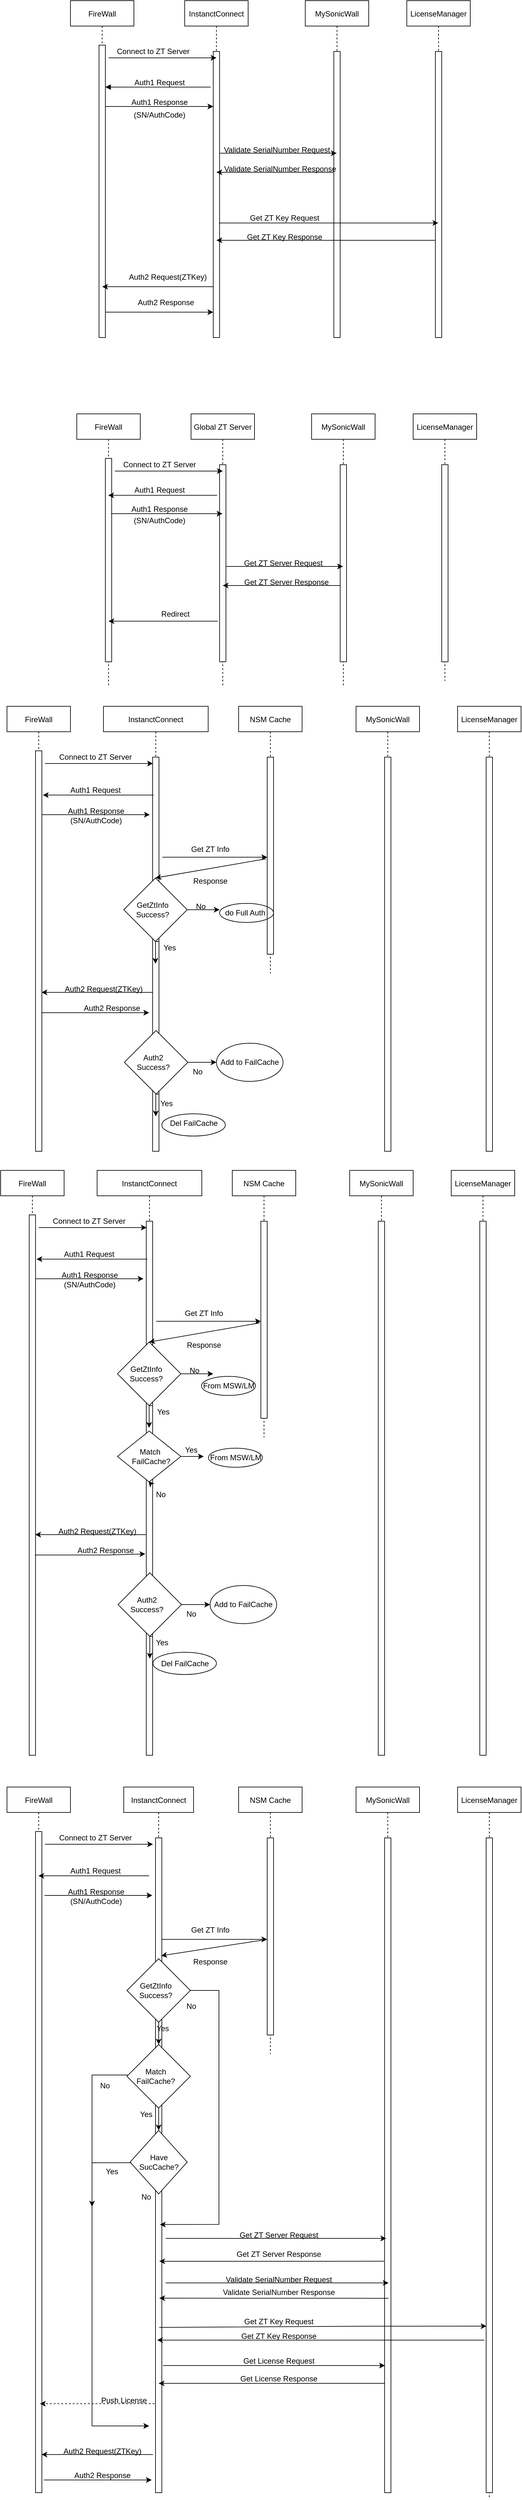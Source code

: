 <mxfile version="20.2.3" type="github">
  <diagram id="kgpKYQtTHZ0yAKxKKP6v" name="Page-1">
    <mxGraphModel dx="1422" dy="882" grid="1" gridSize="10" guides="1" tooltips="1" connect="1" arrows="1" fold="1" page="1" pageScale="1" pageWidth="850" pageHeight="11000" math="0" shadow="0">
      <root>
        <mxCell id="0" />
        <mxCell id="1" parent="0" />
        <mxCell id="3nuBFxr9cyL0pnOWT2aG-1" value="FireWall" style="shape=umlLifeline;perimeter=lifelinePerimeter;container=1;collapsible=0;recursiveResize=0;rounded=0;shadow=0;strokeWidth=1;" parent="1" vertex="1">
          <mxGeometry x="120" y="80" width="100" height="530" as="geometry" />
        </mxCell>
        <mxCell id="3nuBFxr9cyL0pnOWT2aG-2" value="" style="points=[];perimeter=orthogonalPerimeter;rounded=0;shadow=0;strokeWidth=1;" parent="3nuBFxr9cyL0pnOWT2aG-1" vertex="1">
          <mxGeometry x="45" y="70" width="10" height="460" as="geometry" />
        </mxCell>
        <mxCell id="OrFUJ4ZmauogPBNhCRfa-3" value="" style="verticalAlign=bottom;endArrow=block;entryX=-0.1;entryY=-0.012;shadow=0;strokeWidth=1;entryDx=0;entryDy=0;entryPerimeter=0;fontSize=12;" edge="1" parent="3nuBFxr9cyL0pnOWT2aG-1">
          <mxGeometry relative="1" as="geometry">
            <mxPoint x="221" y="136.0" as="sourcePoint" />
            <mxPoint x="55" y="136.0" as="targetPoint" />
          </mxGeometry>
        </mxCell>
        <mxCell id="3nuBFxr9cyL0pnOWT2aG-5" value="InstanctConnect" style="shape=umlLifeline;perimeter=lifelinePerimeter;container=1;collapsible=0;recursiveResize=0;rounded=0;shadow=0;strokeWidth=1;" parent="1" vertex="1">
          <mxGeometry x="300" y="80" width="100" height="530" as="geometry" />
        </mxCell>
        <mxCell id="3nuBFxr9cyL0pnOWT2aG-6" value="" style="points=[];perimeter=orthogonalPerimeter;rounded=0;shadow=0;strokeWidth=1;" parent="3nuBFxr9cyL0pnOWT2aG-5" vertex="1">
          <mxGeometry x="45" y="80" width="10" height="450" as="geometry" />
        </mxCell>
        <mxCell id="OrFUJ4ZmauogPBNhCRfa-8" value="" style="endArrow=classic;html=1;rounded=0;" edge="1" parent="3nuBFxr9cyL0pnOWT2aG-5">
          <mxGeometry width="50" height="50" relative="1" as="geometry">
            <mxPoint x="-125" y="166.5" as="sourcePoint" />
            <mxPoint x="45" y="166.5" as="targetPoint" />
            <Array as="points">
              <mxPoint x="-24.5" y="166.5" />
            </Array>
          </mxGeometry>
        </mxCell>
        <mxCell id="OrFUJ4ZmauogPBNhCRfa-1" value="LicenseManager" style="shape=umlLifeline;perimeter=lifelinePerimeter;container=1;collapsible=0;recursiveResize=0;rounded=0;shadow=0;strokeWidth=1;" vertex="1" parent="1">
          <mxGeometry x="650" y="80" width="100" height="530" as="geometry" />
        </mxCell>
        <mxCell id="OrFUJ4ZmauogPBNhCRfa-2" value="" style="points=[];perimeter=orthogonalPerimeter;rounded=0;shadow=0;strokeWidth=1;" vertex="1" parent="OrFUJ4ZmauogPBNhCRfa-1">
          <mxGeometry x="45" y="80" width="10" height="450" as="geometry" />
        </mxCell>
        <mxCell id="OrFUJ4ZmauogPBNhCRfa-6" value="" style="endArrow=classic;html=1;rounded=0;" edge="1" parent="1">
          <mxGeometry width="50" height="50" relative="1" as="geometry">
            <mxPoint x="180" y="170" as="sourcePoint" />
            <mxPoint x="350" y="170" as="targetPoint" />
            <Array as="points">
              <mxPoint x="250" y="170" />
              <mxPoint x="270" y="170" />
              <mxPoint x="310" y="170" />
            </Array>
          </mxGeometry>
        </mxCell>
        <mxCell id="OrFUJ4ZmauogPBNhCRfa-9" value="Connect to ZT Server" style="text;html=1;align=center;verticalAlign=middle;resizable=0;points=[];autosize=1;strokeColor=none;fillColor=none;" vertex="1" parent="1">
          <mxGeometry x="180" y="145" width="140" height="30" as="geometry" />
        </mxCell>
        <mxCell id="OrFUJ4ZmauogPBNhCRfa-11" value="MySonicWall" style="shape=umlLifeline;perimeter=lifelinePerimeter;container=1;collapsible=0;recursiveResize=0;rounded=0;shadow=0;strokeWidth=1;" vertex="1" parent="1">
          <mxGeometry x="490" y="80" width="100" height="530" as="geometry" />
        </mxCell>
        <mxCell id="OrFUJ4ZmauogPBNhCRfa-12" value="" style="points=[];perimeter=orthogonalPerimeter;rounded=0;shadow=0;strokeWidth=1;" vertex="1" parent="OrFUJ4ZmauogPBNhCRfa-11">
          <mxGeometry x="45" y="80" width="10" height="450" as="geometry" />
        </mxCell>
        <mxCell id="OrFUJ4ZmauogPBNhCRfa-23" value="Get ZT Key Response" style="text;html=1;align=center;verticalAlign=middle;resizable=0;points=[];autosize=1;strokeColor=none;fillColor=none;fontSize=12;" vertex="1" parent="OrFUJ4ZmauogPBNhCRfa-11">
          <mxGeometry x="-103" y="357" width="140" height="30" as="geometry" />
        </mxCell>
        <mxCell id="OrFUJ4ZmauogPBNhCRfa-22" value="Get ZT Key Request" style="text;html=1;align=center;verticalAlign=middle;resizable=0;points=[];autosize=1;strokeColor=none;fillColor=none;fontSize=12;" vertex="1" parent="OrFUJ4ZmauogPBNhCRfa-11">
          <mxGeometry x="-98" y="327" width="130" height="30" as="geometry" />
        </mxCell>
        <mxCell id="OrFUJ4ZmauogPBNhCRfa-14" value="" style="endArrow=classic;html=1;rounded=0;fontSize=12;" edge="1" parent="1" source="OrFUJ4ZmauogPBNhCRfa-12">
          <mxGeometry width="50" height="50" relative="1" as="geometry">
            <mxPoint x="400" y="380" as="sourcePoint" />
            <mxPoint x="350" y="350" as="targetPoint" />
          </mxGeometry>
        </mxCell>
        <mxCell id="OrFUJ4ZmauogPBNhCRfa-16" value="" style="endArrow=classic;html=1;rounded=0;fontSize=12;" edge="1" parent="1">
          <mxGeometry width="50" height="50" relative="1" as="geometry">
            <mxPoint x="695" y="457" as="sourcePoint" />
            <mxPoint x="350" y="457" as="targetPoint" />
          </mxGeometry>
        </mxCell>
        <mxCell id="OrFUJ4ZmauogPBNhCRfa-18" value="Validate SerialNumber Request" style="text;html=1;align=center;verticalAlign=middle;resizable=0;points=[];autosize=1;strokeColor=none;fillColor=none;fontSize=12;" vertex="1" parent="1">
          <mxGeometry x="350" y="300" width="190" height="30" as="geometry" />
        </mxCell>
        <mxCell id="OrFUJ4ZmauogPBNhCRfa-19" value="" style="endArrow=classic;html=1;rounded=0;fontSize=12;" edge="1" parent="1" source="3nuBFxr9cyL0pnOWT2aG-6" target="OrFUJ4ZmauogPBNhCRfa-11">
          <mxGeometry width="50" height="50" relative="1" as="geometry">
            <mxPoint x="360" y="310" as="sourcePoint" />
            <mxPoint x="450" y="330" as="targetPoint" />
            <Array as="points">
              <mxPoint x="480" y="320" />
            </Array>
          </mxGeometry>
        </mxCell>
        <mxCell id="OrFUJ4ZmauogPBNhCRfa-20" value="Validate SerialNumber Response" style="text;html=1;align=center;verticalAlign=middle;resizable=0;points=[];autosize=1;strokeColor=none;fillColor=none;fontSize=12;" vertex="1" parent="1">
          <mxGeometry x="350" y="330" width="200" height="30" as="geometry" />
        </mxCell>
        <mxCell id="OrFUJ4ZmauogPBNhCRfa-21" value="" style="endArrow=classic;html=1;rounded=0;fontSize=12;exitX=0.9;exitY=0.626;exitDx=0;exitDy=0;exitPerimeter=0;" edge="1" parent="1">
          <mxGeometry width="50" height="50" relative="1" as="geometry">
            <mxPoint x="354" y="429.7" as="sourcePoint" />
            <mxPoint x="699.5" y="429.7" as="targetPoint" />
          </mxGeometry>
        </mxCell>
        <mxCell id="OrFUJ4ZmauogPBNhCRfa-24" value="" style="endArrow=classic;html=1;rounded=0;fontSize=12;" edge="1" parent="1" source="3nuBFxr9cyL0pnOWT2aG-6" target="3nuBFxr9cyL0pnOWT2aG-1">
          <mxGeometry width="50" height="50" relative="1" as="geometry">
            <mxPoint x="400" y="480" as="sourcePoint" />
            <mxPoint x="450" y="430" as="targetPoint" />
            <Array as="points">
              <mxPoint x="290" y="530" />
            </Array>
          </mxGeometry>
        </mxCell>
        <mxCell id="OrFUJ4ZmauogPBNhCRfa-25" value="" style="endArrow=classic;html=1;rounded=0;fontSize=12;" edge="1" parent="1" source="3nuBFxr9cyL0pnOWT2aG-2" target="3nuBFxr9cyL0pnOWT2aG-6">
          <mxGeometry width="50" height="50" relative="1" as="geometry">
            <mxPoint x="400" y="480" as="sourcePoint" />
            <mxPoint x="450" y="430" as="targetPoint" />
            <Array as="points">
              <mxPoint x="290" y="570" />
            </Array>
          </mxGeometry>
        </mxCell>
        <mxCell id="OrFUJ4ZmauogPBNhCRfa-26" value="Auth2 Request(ZTKey)" style="text;html=1;align=center;verticalAlign=middle;resizable=0;points=[];autosize=1;strokeColor=none;fillColor=none;fontSize=12;" vertex="1" parent="1">
          <mxGeometry x="198" y="500" width="150" height="30" as="geometry" />
        </mxCell>
        <mxCell id="OrFUJ4ZmauogPBNhCRfa-27" value="Auth2 Response" style="text;html=1;align=center;verticalAlign=middle;resizable=0;points=[];autosize=1;strokeColor=none;fillColor=none;fontSize=12;" vertex="1" parent="1">
          <mxGeometry x="215" y="540" width="110" height="30" as="geometry" />
        </mxCell>
        <mxCell id="OrFUJ4ZmauogPBNhCRfa-28" value="(SN/AuthCode)" style="text;html=1;align=center;verticalAlign=middle;resizable=0;points=[];autosize=1;strokeColor=none;fillColor=none;fontSize=12;" vertex="1" parent="1">
          <mxGeometry x="210" y="245" width="100" height="30" as="geometry" />
        </mxCell>
        <mxCell id="OrFUJ4ZmauogPBNhCRfa-29" value="FireWall" style="shape=umlLifeline;perimeter=lifelinePerimeter;container=1;collapsible=0;recursiveResize=0;rounded=0;shadow=0;strokeWidth=1;" vertex="1" parent="1">
          <mxGeometry x="130" y="730" width="100" height="430" as="geometry" />
        </mxCell>
        <mxCell id="OrFUJ4ZmauogPBNhCRfa-30" value="" style="points=[];perimeter=orthogonalPerimeter;rounded=0;shadow=0;strokeWidth=1;" vertex="1" parent="OrFUJ4ZmauogPBNhCRfa-29">
          <mxGeometry x="45" y="70" width="10" height="320" as="geometry" />
        </mxCell>
        <mxCell id="OrFUJ4ZmauogPBNhCRfa-32" value="Global ZT Server" style="shape=umlLifeline;perimeter=lifelinePerimeter;container=1;collapsible=0;recursiveResize=0;rounded=0;shadow=0;strokeWidth=1;" vertex="1" parent="1">
          <mxGeometry x="310" y="730" width="100" height="430" as="geometry" />
        </mxCell>
        <mxCell id="OrFUJ4ZmauogPBNhCRfa-33" value="" style="points=[];perimeter=orthogonalPerimeter;rounded=0;shadow=0;strokeWidth=1;" vertex="1" parent="OrFUJ4ZmauogPBNhCRfa-32">
          <mxGeometry x="45" y="80" width="10" height="310" as="geometry" />
        </mxCell>
        <mxCell id="OrFUJ4ZmauogPBNhCRfa-35" value="LicenseManager" style="shape=umlLifeline;perimeter=lifelinePerimeter;container=1;collapsible=0;recursiveResize=0;rounded=0;shadow=0;strokeWidth=1;" vertex="1" parent="1">
          <mxGeometry x="660" y="730" width="100" height="420" as="geometry" />
        </mxCell>
        <mxCell id="OrFUJ4ZmauogPBNhCRfa-36" value="" style="points=[];perimeter=orthogonalPerimeter;rounded=0;shadow=0;strokeWidth=1;" vertex="1" parent="OrFUJ4ZmauogPBNhCRfa-35">
          <mxGeometry x="45" y="80" width="10" height="310" as="geometry" />
        </mxCell>
        <mxCell id="OrFUJ4ZmauogPBNhCRfa-37" value="" style="endArrow=classic;html=1;rounded=0;" edge="1" parent="1">
          <mxGeometry width="50" height="50" relative="1" as="geometry">
            <mxPoint x="190" y="820" as="sourcePoint" />
            <mxPoint x="360" y="820" as="targetPoint" />
            <Array as="points">
              <mxPoint x="260" y="820" />
              <mxPoint x="280" y="820" />
              <mxPoint x="320" y="820" />
            </Array>
          </mxGeometry>
        </mxCell>
        <mxCell id="OrFUJ4ZmauogPBNhCRfa-38" value="Connect to ZT Server" style="text;html=1;align=center;verticalAlign=middle;resizable=0;points=[];autosize=1;strokeColor=none;fillColor=none;" vertex="1" parent="1">
          <mxGeometry x="190" y="795" width="140" height="30" as="geometry" />
        </mxCell>
        <mxCell id="OrFUJ4ZmauogPBNhCRfa-39" value="Auth1 Response" style="text;html=1;align=center;verticalAlign=middle;resizable=0;points=[];autosize=1;strokeColor=none;fillColor=none;" vertex="1" parent="1">
          <mxGeometry x="205" y="865" width="110" height="30" as="geometry" />
        </mxCell>
        <mxCell id="OrFUJ4ZmauogPBNhCRfa-40" value="MySonicWall" style="shape=umlLifeline;perimeter=lifelinePerimeter;container=1;collapsible=0;recursiveResize=0;rounded=0;shadow=0;strokeWidth=1;" vertex="1" parent="1">
          <mxGeometry x="500" y="730" width="100" height="430" as="geometry" />
        </mxCell>
        <mxCell id="OrFUJ4ZmauogPBNhCRfa-41" value="" style="points=[];perimeter=orthogonalPerimeter;rounded=0;shadow=0;strokeWidth=1;" vertex="1" parent="OrFUJ4ZmauogPBNhCRfa-40">
          <mxGeometry x="45" y="80" width="10" height="310" as="geometry" />
        </mxCell>
        <mxCell id="OrFUJ4ZmauogPBNhCRfa-44" value="" style="endArrow=classic;html=1;rounded=0;fontSize=12;" edge="1" parent="1" source="OrFUJ4ZmauogPBNhCRfa-41">
          <mxGeometry width="50" height="50" relative="1" as="geometry">
            <mxPoint x="410" y="1030" as="sourcePoint" />
            <mxPoint x="360" y="1000" as="targetPoint" />
          </mxGeometry>
        </mxCell>
        <mxCell id="OrFUJ4ZmauogPBNhCRfa-46" value="Get ZT Server Request" style="text;html=1;align=center;verticalAlign=middle;resizable=0;points=[];autosize=1;strokeColor=none;fillColor=none;fontSize=12;" vertex="1" parent="1">
          <mxGeometry x="380" y="950" width="150" height="30" as="geometry" />
        </mxCell>
        <mxCell id="OrFUJ4ZmauogPBNhCRfa-47" value="" style="endArrow=classic;html=1;rounded=0;fontSize=12;" edge="1" parent="1" source="OrFUJ4ZmauogPBNhCRfa-33" target="OrFUJ4ZmauogPBNhCRfa-40">
          <mxGeometry width="50" height="50" relative="1" as="geometry">
            <mxPoint x="370" y="960" as="sourcePoint" />
            <mxPoint x="460" y="980" as="targetPoint" />
            <Array as="points">
              <mxPoint x="490" y="970" />
            </Array>
          </mxGeometry>
        </mxCell>
        <mxCell id="OrFUJ4ZmauogPBNhCRfa-48" value="Get ZT Server Response" style="text;html=1;align=center;verticalAlign=middle;resizable=0;points=[];autosize=1;strokeColor=none;fillColor=none;fontSize=12;" vertex="1" parent="1">
          <mxGeometry x="380" y="980" width="160" height="30" as="geometry" />
        </mxCell>
        <mxCell id="OrFUJ4ZmauogPBNhCRfa-52" value="Redirect" style="text;html=1;align=center;verticalAlign=middle;resizable=0;points=[];autosize=1;strokeColor=none;fillColor=none;fontSize=12;" vertex="1" parent="1">
          <mxGeometry x="250" y="1030" width="70" height="30" as="geometry" />
        </mxCell>
        <mxCell id="OrFUJ4ZmauogPBNhCRfa-54" value="(SN/AuthCode)" style="text;html=1;align=center;verticalAlign=middle;resizable=0;points=[];autosize=1;strokeColor=none;fillColor=none;fontSize=12;" vertex="1" parent="1">
          <mxGeometry x="210" y="883" width="100" height="30" as="geometry" />
        </mxCell>
        <mxCell id="OrFUJ4ZmauogPBNhCRfa-56" value="" style="endArrow=classic;html=1;rounded=0;fontSize=12;exitX=-0.3;exitY=0.794;exitDx=0;exitDy=0;exitPerimeter=0;" edge="1" parent="1" source="OrFUJ4ZmauogPBNhCRfa-33" target="OrFUJ4ZmauogPBNhCRfa-29">
          <mxGeometry width="50" height="50" relative="1" as="geometry">
            <mxPoint x="400" y="1010" as="sourcePoint" />
            <mxPoint x="450" y="960" as="targetPoint" />
          </mxGeometry>
        </mxCell>
        <mxCell id="OrFUJ4ZmauogPBNhCRfa-58" value="FireWall" style="shape=umlLifeline;perimeter=lifelinePerimeter;container=1;collapsible=0;recursiveResize=0;rounded=0;shadow=0;strokeWidth=1;" vertex="1" parent="1">
          <mxGeometry x="20" y="1190" width="100" height="700" as="geometry" />
        </mxCell>
        <mxCell id="OrFUJ4ZmauogPBNhCRfa-59" value="" style="points=[];perimeter=orthogonalPerimeter;rounded=0;shadow=0;strokeWidth=1;" vertex="1" parent="OrFUJ4ZmauogPBNhCRfa-58">
          <mxGeometry x="45" y="70" width="10" height="630" as="geometry" />
        </mxCell>
        <mxCell id="OrFUJ4ZmauogPBNhCRfa-61" value="InstanctConnect" style="shape=umlLifeline;perimeter=lifelinePerimeter;container=1;collapsible=0;recursiveResize=0;rounded=0;shadow=0;strokeWidth=1;" vertex="1" parent="1">
          <mxGeometry x="172" y="1190" width="165" height="700" as="geometry" />
        </mxCell>
        <mxCell id="OrFUJ4ZmauogPBNhCRfa-62" value="" style="points=[];perimeter=orthogonalPerimeter;rounded=0;shadow=0;strokeWidth=1;" vertex="1" parent="OrFUJ4ZmauogPBNhCRfa-61">
          <mxGeometry x="77.5" y="80" width="10" height="620" as="geometry" />
        </mxCell>
        <mxCell id="OrFUJ4ZmauogPBNhCRfa-63" value="" style="endArrow=classic;html=1;rounded=0;" edge="1" parent="OrFUJ4ZmauogPBNhCRfa-61">
          <mxGeometry width="50" height="50" relative="1" as="geometry">
            <mxPoint x="-97" y="170.5" as="sourcePoint" />
            <mxPoint x="73" y="170.5" as="targetPoint" />
            <Array as="points">
              <mxPoint x="3.5" y="170.5" />
            </Array>
          </mxGeometry>
        </mxCell>
        <mxCell id="OrFUJ4ZmauogPBNhCRfa-122" style="edgeStyle=orthogonalEdgeStyle;rounded=0;orthogonalLoop=1;jettySize=auto;html=1;exitX=0.5;exitY=1;exitDx=0;exitDy=0;fontSize=12;entryX=0.5;entryY=0;entryDx=0;entryDy=0;" edge="1" parent="OrFUJ4ZmauogPBNhCRfa-61">
          <mxGeometry relative="1" as="geometry">
            <mxPoint x="87" y="370" as="sourcePoint" />
            <mxPoint x="82" y="405" as="targetPoint" />
          </mxGeometry>
        </mxCell>
        <mxCell id="OrFUJ4ZmauogPBNhCRfa-120" value="" style="rhombus;whiteSpace=wrap;html=1;fontSize=12;" vertex="1" parent="OrFUJ4ZmauogPBNhCRfa-61">
          <mxGeometry x="32" y="270" width="100" height="100" as="geometry" />
        </mxCell>
        <mxCell id="OrFUJ4ZmauogPBNhCRfa-121" value="GetZtInfo&lt;br&gt;Success?" style="text;html=1;align=center;verticalAlign=middle;resizable=0;points=[];autosize=1;strokeColor=none;fillColor=none;fontSize=12;" vertex="1" parent="OrFUJ4ZmauogPBNhCRfa-61">
          <mxGeometry x="37" y="300" width="80" height="40" as="geometry" />
        </mxCell>
        <mxCell id="OrFUJ4ZmauogPBNhCRfa-79" value="" style="endArrow=classic;html=1;rounded=0;fontSize=12;" edge="1" parent="OrFUJ4ZmauogPBNhCRfa-61">
          <mxGeometry width="50" height="50" relative="1" as="geometry">
            <mxPoint x="78" y="450" as="sourcePoint" />
            <mxPoint x="-97.5" y="450" as="targetPoint" />
            <Array as="points">
              <mxPoint x="23" y="450" />
            </Array>
          </mxGeometry>
        </mxCell>
        <mxCell id="OrFUJ4ZmauogPBNhCRfa-80" value="" style="endArrow=classic;html=1;rounded=0;fontSize=12;" edge="1" parent="OrFUJ4ZmauogPBNhCRfa-61">
          <mxGeometry width="50" height="50" relative="1" as="geometry">
            <mxPoint x="-98" y="482" as="sourcePoint" />
            <mxPoint x="72" y="482" as="targetPoint" />
            <Array as="points">
              <mxPoint x="17" y="482" />
            </Array>
          </mxGeometry>
        </mxCell>
        <mxCell id="OrFUJ4ZmauogPBNhCRfa-81" value="Auth2 Request(ZTKey)" style="text;html=1;align=center;verticalAlign=middle;resizable=0;points=[];autosize=1;strokeColor=none;fillColor=none;fontSize=12;" vertex="1" parent="OrFUJ4ZmauogPBNhCRfa-61">
          <mxGeometry x="-75" y="430" width="150" height="30" as="geometry" />
        </mxCell>
        <mxCell id="OrFUJ4ZmauogPBNhCRfa-198" style="edgeStyle=orthogonalEdgeStyle;rounded=0;orthogonalLoop=1;jettySize=auto;html=1;exitX=0.5;exitY=1;exitDx=0;exitDy=0;fontSize=12;entryX=0.5;entryY=0;entryDx=0;entryDy=0;" edge="1" parent="OrFUJ4ZmauogPBNhCRfa-61">
          <mxGeometry relative="1" as="geometry">
            <mxPoint x="87.5" y="610" as="sourcePoint" />
            <mxPoint x="82.5" y="645" as="targetPoint" />
          </mxGeometry>
        </mxCell>
        <mxCell id="OrFUJ4ZmauogPBNhCRfa-199" value="" style="rhombus;whiteSpace=wrap;html=1;fontSize=12;" vertex="1" parent="OrFUJ4ZmauogPBNhCRfa-61">
          <mxGeometry x="33" y="510" width="100" height="100" as="geometry" />
        </mxCell>
        <mxCell id="OrFUJ4ZmauogPBNhCRfa-200" value="Auth2&lt;br&gt;Success?" style="text;html=1;align=center;verticalAlign=middle;resizable=0;points=[];autosize=1;strokeColor=none;fillColor=none;fontSize=12;" vertex="1" parent="OrFUJ4ZmauogPBNhCRfa-61">
          <mxGeometry x="38" y="540" width="80" height="40" as="geometry" />
        </mxCell>
        <mxCell id="OrFUJ4ZmauogPBNhCRfa-201" value="Yes" style="text;html=1;align=center;verticalAlign=middle;resizable=0;points=[];autosize=1;strokeColor=none;fillColor=none;fontSize=12;" vertex="1" parent="OrFUJ4ZmauogPBNhCRfa-61">
          <mxGeometry x="79" y="610" width="40" height="30" as="geometry" />
        </mxCell>
        <mxCell id="OrFUJ4ZmauogPBNhCRfa-202" value="No" style="text;html=1;align=center;verticalAlign=middle;resizable=0;points=[];autosize=1;strokeColor=none;fillColor=none;fontSize=12;" vertex="1" parent="OrFUJ4ZmauogPBNhCRfa-61">
          <mxGeometry x="128" y="560" width="40" height="30" as="geometry" />
        </mxCell>
        <mxCell id="OrFUJ4ZmauogPBNhCRfa-203" value="" style="endArrow=classic;html=1;rounded=0;fontSize=12;exitX=1;exitY=0.5;exitDx=0;exitDy=0;" edge="1" parent="OrFUJ4ZmauogPBNhCRfa-61" source="OrFUJ4ZmauogPBNhCRfa-199">
          <mxGeometry width="50" height="50" relative="1" as="geometry">
            <mxPoint x="228" y="670" as="sourcePoint" />
            <mxPoint x="178" y="560" as="targetPoint" />
          </mxGeometry>
        </mxCell>
        <mxCell id="OrFUJ4ZmauogPBNhCRfa-64" value="LicenseManager" style="shape=umlLifeline;perimeter=lifelinePerimeter;container=1;collapsible=0;recursiveResize=0;rounded=0;shadow=0;strokeWidth=1;" vertex="1" parent="1">
          <mxGeometry x="730" y="1190" width="100" height="700" as="geometry" />
        </mxCell>
        <mxCell id="OrFUJ4ZmauogPBNhCRfa-65" value="" style="points=[];perimeter=orthogonalPerimeter;rounded=0;shadow=0;strokeWidth=1;" vertex="1" parent="OrFUJ4ZmauogPBNhCRfa-64">
          <mxGeometry x="45" y="80" width="10" height="620" as="geometry" />
        </mxCell>
        <mxCell id="OrFUJ4ZmauogPBNhCRfa-66" value="" style="endArrow=classic;html=1;rounded=0;" edge="1" parent="1">
          <mxGeometry width="50" height="50" relative="1" as="geometry">
            <mxPoint x="80" y="1280" as="sourcePoint" />
            <mxPoint x="250" y="1280" as="targetPoint" />
            <Array as="points">
              <mxPoint x="150" y="1280" />
              <mxPoint x="170" y="1280" />
              <mxPoint x="210" y="1280" />
            </Array>
          </mxGeometry>
        </mxCell>
        <mxCell id="OrFUJ4ZmauogPBNhCRfa-67" value="Connect to ZT Server" style="text;html=1;align=center;verticalAlign=middle;resizable=0;points=[];autosize=1;strokeColor=none;fillColor=none;" vertex="1" parent="1">
          <mxGeometry x="89" y="1255" width="140" height="30" as="geometry" />
        </mxCell>
        <mxCell id="OrFUJ4ZmauogPBNhCRfa-68" value="Auth1 Response" style="text;html=1;align=center;verticalAlign=middle;resizable=0;points=[];autosize=1;strokeColor=none;fillColor=none;" vertex="1" parent="1">
          <mxGeometry x="105" y="1340" width="110" height="30" as="geometry" />
        </mxCell>
        <mxCell id="OrFUJ4ZmauogPBNhCRfa-69" value="MySonicWall" style="shape=umlLifeline;perimeter=lifelinePerimeter;container=1;collapsible=0;recursiveResize=0;rounded=0;shadow=0;strokeWidth=1;" vertex="1" parent="1">
          <mxGeometry x="570" y="1190" width="100" height="700" as="geometry" />
        </mxCell>
        <mxCell id="OrFUJ4ZmauogPBNhCRfa-70" value="" style="points=[];perimeter=orthogonalPerimeter;rounded=0;shadow=0;strokeWidth=1;" vertex="1" parent="OrFUJ4ZmauogPBNhCRfa-69">
          <mxGeometry x="45" y="80" width="10" height="620" as="geometry" />
        </mxCell>
        <mxCell id="OrFUJ4ZmauogPBNhCRfa-82" value="Auth2 Response" style="text;html=1;align=center;verticalAlign=middle;resizable=0;points=[];autosize=1;strokeColor=none;fillColor=none;fontSize=12;" vertex="1" parent="1">
          <mxGeometry x="130" y="1650" width="110" height="30" as="geometry" />
        </mxCell>
        <mxCell id="OrFUJ4ZmauogPBNhCRfa-83" value="(SN/AuthCode)" style="text;html=1;align=center;verticalAlign=middle;resizable=0;points=[];autosize=1;strokeColor=none;fillColor=none;fontSize=12;" vertex="1" parent="1">
          <mxGeometry x="110" y="1355" width="100" height="30" as="geometry" />
        </mxCell>
        <mxCell id="OrFUJ4ZmauogPBNhCRfa-96" value="NSM Cache" style="shape=umlLifeline;perimeter=lifelinePerimeter;container=1;collapsible=0;recursiveResize=0;rounded=0;shadow=0;strokeWidth=1;" vertex="1" parent="1">
          <mxGeometry x="385" y="1190" width="100" height="420" as="geometry" />
        </mxCell>
        <mxCell id="OrFUJ4ZmauogPBNhCRfa-97" value="" style="points=[];perimeter=orthogonalPerimeter;rounded=0;shadow=0;strokeWidth=1;" vertex="1" parent="OrFUJ4ZmauogPBNhCRfa-96">
          <mxGeometry x="45" y="80" width="10" height="310" as="geometry" />
        </mxCell>
        <mxCell id="OrFUJ4ZmauogPBNhCRfa-208" value="" style="ellipse;whiteSpace=wrap;html=1;fontSize=12;fillColor=none;" vertex="1" parent="OrFUJ4ZmauogPBNhCRfa-96">
          <mxGeometry x="-30" y="310" width="85" height="30" as="geometry" />
        </mxCell>
        <mxCell id="OrFUJ4ZmauogPBNhCRfa-206" value="do Full Auth" style="text;html=1;align=center;verticalAlign=middle;resizable=0;points=[];autosize=1;strokeColor=none;fillColor=none;fontSize=12;" vertex="1" parent="OrFUJ4ZmauogPBNhCRfa-96">
          <mxGeometry x="-35" y="310" width="90" height="30" as="geometry" />
        </mxCell>
        <mxCell id="OrFUJ4ZmauogPBNhCRfa-100" value="" style="endArrow=classic;html=1;rounded=0;fontSize=12;exitX=1;exitY=0.155;exitDx=0;exitDy=0;exitPerimeter=0;" edge="1" parent="1">
          <mxGeometry width="50" height="50" relative="1" as="geometry">
            <mxPoint x="265" y="1427.4" as="sourcePoint" />
            <mxPoint x="430" y="1427.4" as="targetPoint" />
          </mxGeometry>
        </mxCell>
        <mxCell id="OrFUJ4ZmauogPBNhCRfa-101" value="Get ZT Info" style="text;html=1;align=center;verticalAlign=middle;resizable=0;points=[];autosize=1;strokeColor=none;fillColor=none;fontSize=12;" vertex="1" parent="1">
          <mxGeometry x="300" y="1400" width="80" height="30" as="geometry" />
        </mxCell>
        <mxCell id="OrFUJ4ZmauogPBNhCRfa-102" value="" style="endArrow=classic;html=1;rounded=0;fontSize=12;entryX=0.5;entryY=0;entryDx=0;entryDy=0;exitX=-0.2;exitY=0.516;exitDx=0;exitDy=0;exitPerimeter=0;" edge="1" parent="1" source="OrFUJ4ZmauogPBNhCRfa-97" target="OrFUJ4ZmauogPBNhCRfa-120">
          <mxGeometry width="50" height="50" relative="1" as="geometry">
            <mxPoint x="400" y="1490" as="sourcePoint" />
            <mxPoint x="450" y="1440" as="targetPoint" />
          </mxGeometry>
        </mxCell>
        <mxCell id="OrFUJ4ZmauogPBNhCRfa-103" value="Response" style="text;html=1;align=center;verticalAlign=middle;resizable=0;points=[];autosize=1;strokeColor=none;fillColor=none;fontSize=12;" vertex="1" parent="1">
          <mxGeometry x="300" y="1450" width="80" height="30" as="geometry" />
        </mxCell>
        <mxCell id="OrFUJ4ZmauogPBNhCRfa-123" value="Yes" style="text;html=1;align=center;verticalAlign=middle;resizable=0;points=[];autosize=1;strokeColor=none;fillColor=none;fontSize=12;" vertex="1" parent="1">
          <mxGeometry x="256" y="1555" width="40" height="30" as="geometry" />
        </mxCell>
        <mxCell id="OrFUJ4ZmauogPBNhCRfa-124" value="No" style="text;html=1;align=center;verticalAlign=middle;resizable=0;points=[];autosize=1;strokeColor=none;fillColor=none;fontSize=12;" vertex="1" parent="1">
          <mxGeometry x="305" y="1490" width="40" height="30" as="geometry" />
        </mxCell>
        <mxCell id="OrFUJ4ZmauogPBNhCRfa-127" value="" style="endArrow=classic;html=1;rounded=0;fontSize=12;exitX=0.9;exitY=0.15;exitDx=0;exitDy=0;exitPerimeter=0;" edge="1" parent="1">
          <mxGeometry width="50" height="50" relative="1" as="geometry">
            <mxPoint x="184" y="887" as="sourcePoint" />
            <mxPoint x="359.5" y="887" as="targetPoint" />
          </mxGeometry>
        </mxCell>
        <mxCell id="OrFUJ4ZmauogPBNhCRfa-128" value="" style="endArrow=classic;html=1;rounded=0;fontSize=12;exitX=-0.4;exitY=0.265;exitDx=0;exitDy=0;exitPerimeter=0;" edge="1" parent="1">
          <mxGeometry width="50" height="50" relative="1" as="geometry">
            <mxPoint x="351" y="858.15" as="sourcePoint" />
            <mxPoint x="179.5" y="858.15" as="targetPoint" />
          </mxGeometry>
        </mxCell>
        <mxCell id="OrFUJ4ZmauogPBNhCRfa-129" value="Auth1 Request" style="text;html=1;align=center;verticalAlign=middle;resizable=0;points=[];autosize=1;strokeColor=none;fillColor=none;fontSize=12;" vertex="1" parent="1">
          <mxGeometry x="210" y="835" width="100" height="30" as="geometry" />
        </mxCell>
        <mxCell id="OrFUJ4ZmauogPBNhCRfa-131" value="" style="endArrow=classic;html=1;rounded=0;fontSize=12;exitX=-0.1;exitY=0.088;exitDx=0;exitDy=0;exitPerimeter=0;" edge="1" parent="1">
          <mxGeometry width="50" height="50" relative="1" as="geometry">
            <mxPoint x="251" y="1329.64" as="sourcePoint" />
            <mxPoint x="76.5" y="1329.64" as="targetPoint" />
          </mxGeometry>
        </mxCell>
        <mxCell id="OrFUJ4ZmauogPBNhCRfa-132" value="Auth1 Request" style="text;html=1;align=center;verticalAlign=middle;resizable=0;points=[];autosize=1;strokeColor=none;fillColor=none;fontSize=12;" vertex="1" parent="1">
          <mxGeometry x="109" y="1307" width="100" height="30" as="geometry" />
        </mxCell>
        <mxCell id="OrFUJ4ZmauogPBNhCRfa-134" value="Auth1 Request" style="text;html=1;align=center;verticalAlign=middle;resizable=0;points=[];autosize=1;strokeColor=none;fillColor=none;fontSize=12;" vertex="1" parent="1">
          <mxGeometry x="210" y="194" width="100" height="30" as="geometry" />
        </mxCell>
        <mxCell id="OrFUJ4ZmauogPBNhCRfa-135" value="Auth1 Response" style="text;html=1;align=center;verticalAlign=middle;resizable=0;points=[];autosize=1;strokeColor=none;fillColor=none;fontSize=12;" vertex="1" parent="1">
          <mxGeometry x="205" y="225" width="110" height="30" as="geometry" />
        </mxCell>
        <mxCell id="OrFUJ4ZmauogPBNhCRfa-136" value="FireWall" style="shape=umlLifeline;perimeter=lifelinePerimeter;container=1;collapsible=0;recursiveResize=0;rounded=0;shadow=0;strokeWidth=1;" vertex="1" parent="1">
          <mxGeometry x="20" y="2890" width="100" height="1110" as="geometry" />
        </mxCell>
        <mxCell id="OrFUJ4ZmauogPBNhCRfa-137" value="" style="points=[];perimeter=orthogonalPerimeter;rounded=0;shadow=0;strokeWidth=1;" vertex="1" parent="OrFUJ4ZmauogPBNhCRfa-136">
          <mxGeometry x="45" y="70" width="10" height="1040" as="geometry" />
        </mxCell>
        <mxCell id="OrFUJ4ZmauogPBNhCRfa-138" value="InstanctConnect" style="shape=umlLifeline;perimeter=lifelinePerimeter;container=1;collapsible=0;recursiveResize=0;rounded=0;shadow=0;strokeWidth=1;" vertex="1" parent="1">
          <mxGeometry x="204" y="2890" width="110" height="1110" as="geometry" />
        </mxCell>
        <mxCell id="OrFUJ4ZmauogPBNhCRfa-139" value="" style="points=[];perimeter=orthogonalPerimeter;rounded=0;shadow=0;strokeWidth=1;" vertex="1" parent="OrFUJ4ZmauogPBNhCRfa-138">
          <mxGeometry x="50" y="80" width="10" height="1030" as="geometry" />
        </mxCell>
        <mxCell id="OrFUJ4ZmauogPBNhCRfa-140" value="" style="endArrow=classic;html=1;rounded=0;" edge="1" parent="OrFUJ4ZmauogPBNhCRfa-138">
          <mxGeometry width="50" height="50" relative="1" as="geometry">
            <mxPoint x="-125" y="170.5" as="sourcePoint" />
            <mxPoint x="45" y="170.5" as="targetPoint" />
            <Array as="points">
              <mxPoint x="-24.5" y="170.5" />
            </Array>
          </mxGeometry>
        </mxCell>
        <mxCell id="OrFUJ4ZmauogPBNhCRfa-141" value="" style="rhombus;whiteSpace=wrap;html=1;fontSize=12;" vertex="1" parent="OrFUJ4ZmauogPBNhCRfa-138">
          <mxGeometry x="5" y="405" width="100" height="100" as="geometry" />
        </mxCell>
        <mxCell id="OrFUJ4ZmauogPBNhCRfa-142" value="Match&lt;br&gt;FailCache?" style="text;html=1;align=center;verticalAlign=middle;resizable=0;points=[];autosize=1;strokeColor=none;fillColor=none;fontSize=12;" vertex="1" parent="OrFUJ4ZmauogPBNhCRfa-138">
          <mxGeometry x="10" y="435" width="80" height="40" as="geometry" />
        </mxCell>
        <mxCell id="OrFUJ4ZmauogPBNhCRfa-143" value="" style="rhombus;whiteSpace=wrap;html=1;fontSize=12;" vertex="1" parent="OrFUJ4ZmauogPBNhCRfa-138">
          <mxGeometry x="10" y="540" width="90" height="100" as="geometry" />
        </mxCell>
        <mxCell id="OrFUJ4ZmauogPBNhCRfa-144" value="Have &lt;br&gt;SucCache?" style="text;html=1;align=center;verticalAlign=middle;resizable=0;points=[];autosize=1;strokeColor=none;fillColor=none;fontSize=12;" vertex="1" parent="OrFUJ4ZmauogPBNhCRfa-138">
          <mxGeometry x="10" y="570" width="90" height="40" as="geometry" />
        </mxCell>
        <mxCell id="OrFUJ4ZmauogPBNhCRfa-145" value="" style="endArrow=classic;html=1;rounded=0;fontSize=12;entryX=0.5;entryY=0;entryDx=0;entryDy=0;" edge="1" parent="OrFUJ4ZmauogPBNhCRfa-138" target="OrFUJ4ZmauogPBNhCRfa-143">
          <mxGeometry width="50" height="50" relative="1" as="geometry">
            <mxPoint x="55" y="505" as="sourcePoint" />
            <mxPoint x="255" y="705" as="targetPoint" />
          </mxGeometry>
        </mxCell>
        <mxCell id="OrFUJ4ZmauogPBNhCRfa-146" value="Yes" style="text;html=1;align=center;verticalAlign=middle;resizable=0;points=[];autosize=1;strokeColor=none;fillColor=none;fontSize=12;" vertex="1" parent="OrFUJ4ZmauogPBNhCRfa-138">
          <mxGeometry x="15" y="500" width="40" height="30" as="geometry" />
        </mxCell>
        <mxCell id="OrFUJ4ZmauogPBNhCRfa-147" value="No" style="text;html=1;align=center;verticalAlign=middle;resizable=0;points=[];autosize=1;strokeColor=none;fillColor=none;fontSize=12;" vertex="1" parent="OrFUJ4ZmauogPBNhCRfa-138">
          <mxGeometry x="15" y="630" width="40" height="30" as="geometry" />
        </mxCell>
        <mxCell id="OrFUJ4ZmauogPBNhCRfa-148" value="" style="endArrow=classic;html=1;rounded=0;fontSize=12;exitX=0.022;exitY=0.525;exitDx=0;exitDy=0;exitPerimeter=0;" edge="1" parent="OrFUJ4ZmauogPBNhCRfa-138" source="OrFUJ4ZmauogPBNhCRfa-144">
          <mxGeometry width="50" height="50" relative="1" as="geometry">
            <mxPoint x="-20" y="470" as="sourcePoint" />
            <mxPoint x="40" y="1005" as="targetPoint" />
            <Array as="points">
              <mxPoint x="-50" y="591" />
              <mxPoint x="-50" y="1005" />
            </Array>
          </mxGeometry>
        </mxCell>
        <mxCell id="OrFUJ4ZmauogPBNhCRfa-149" style="edgeStyle=orthogonalEdgeStyle;rounded=0;orthogonalLoop=1;jettySize=auto;html=1;exitX=0.5;exitY=1;exitDx=0;exitDy=0;fontSize=12;entryX=0.5;entryY=0;entryDx=0;entryDy=0;" edge="1" parent="OrFUJ4ZmauogPBNhCRfa-138" source="OrFUJ4ZmauogPBNhCRfa-150" target="OrFUJ4ZmauogPBNhCRfa-141">
          <mxGeometry relative="1" as="geometry" />
        </mxCell>
        <mxCell id="OrFUJ4ZmauogPBNhCRfa-150" value="" style="rhombus;whiteSpace=wrap;html=1;fontSize=12;" vertex="1" parent="OrFUJ4ZmauogPBNhCRfa-138">
          <mxGeometry x="5" y="270" width="100" height="100" as="geometry" />
        </mxCell>
        <mxCell id="OrFUJ4ZmauogPBNhCRfa-151" value="GetZtInfo&lt;br&gt;Success?" style="text;html=1;align=center;verticalAlign=middle;resizable=0;points=[];autosize=1;strokeColor=none;fillColor=none;fontSize=12;" vertex="1" parent="OrFUJ4ZmauogPBNhCRfa-138">
          <mxGeometry x="10" y="300" width="80" height="40" as="geometry" />
        </mxCell>
        <mxCell id="OrFUJ4ZmauogPBNhCRfa-152" value="" style="endArrow=classic;html=1;rounded=0;fontSize=12;exitX=1;exitY=0.5;exitDx=0;exitDy=0;entryX=0.518;entryY=0.62;entryDx=0;entryDy=0;entryPerimeter=0;" edge="1" parent="OrFUJ4ZmauogPBNhCRfa-138" source="OrFUJ4ZmauogPBNhCRfa-150" target="OrFUJ4ZmauogPBNhCRfa-138">
          <mxGeometry width="50" height="50" relative="1" as="geometry">
            <mxPoint x="200" y="600" as="sourcePoint" />
            <mxPoint x="150" y="680" as="targetPoint" />
            <Array as="points">
              <mxPoint x="150" y="320" />
              <mxPoint x="150" y="688" />
            </Array>
          </mxGeometry>
        </mxCell>
        <mxCell id="OrFUJ4ZmauogPBNhCRfa-153" value="Push License" style="text;html=1;align=center;verticalAlign=middle;resizable=0;points=[];autosize=1;strokeColor=none;fillColor=none;fontSize=12;" vertex="1" parent="OrFUJ4ZmauogPBNhCRfa-138">
          <mxGeometry x="-50" y="950" width="100" height="30" as="geometry" />
        </mxCell>
        <mxCell id="OrFUJ4ZmauogPBNhCRfa-154" value="LicenseManager" style="shape=umlLifeline;perimeter=lifelinePerimeter;container=1;collapsible=0;recursiveResize=0;rounded=0;shadow=0;strokeWidth=1;" vertex="1" parent="1">
          <mxGeometry x="730" y="2890" width="100" height="1120" as="geometry" />
        </mxCell>
        <mxCell id="OrFUJ4ZmauogPBNhCRfa-155" value="" style="points=[];perimeter=orthogonalPerimeter;rounded=0;shadow=0;strokeWidth=1;" vertex="1" parent="OrFUJ4ZmauogPBNhCRfa-154">
          <mxGeometry x="45" y="80" width="10" height="1030" as="geometry" />
        </mxCell>
        <mxCell id="OrFUJ4ZmauogPBNhCRfa-156" value="" style="endArrow=classic;html=1;rounded=0;" edge="1" parent="1">
          <mxGeometry width="50" height="50" relative="1" as="geometry">
            <mxPoint x="80" y="2980" as="sourcePoint" />
            <mxPoint x="250" y="2980" as="targetPoint" />
            <Array as="points">
              <mxPoint x="150" y="2980" />
              <mxPoint x="170" y="2980" />
              <mxPoint x="210" y="2980" />
            </Array>
          </mxGeometry>
        </mxCell>
        <mxCell id="OrFUJ4ZmauogPBNhCRfa-157" value="Connect to ZT Server" style="text;html=1;align=center;verticalAlign=middle;resizable=0;points=[];autosize=1;strokeColor=none;fillColor=none;" vertex="1" parent="1">
          <mxGeometry x="89" y="2955" width="140" height="30" as="geometry" />
        </mxCell>
        <mxCell id="OrFUJ4ZmauogPBNhCRfa-158" value="Auth1 Response" style="text;html=1;align=center;verticalAlign=middle;resizable=0;points=[];autosize=1;strokeColor=none;fillColor=none;" vertex="1" parent="1">
          <mxGeometry x="105" y="3040" width="110" height="30" as="geometry" />
        </mxCell>
        <mxCell id="OrFUJ4ZmauogPBNhCRfa-159" value="MySonicWall" style="shape=umlLifeline;perimeter=lifelinePerimeter;container=1;collapsible=0;recursiveResize=0;rounded=0;shadow=0;strokeWidth=1;" vertex="1" parent="1">
          <mxGeometry x="570" y="2890" width="100" height="1110" as="geometry" />
        </mxCell>
        <mxCell id="OrFUJ4ZmauogPBNhCRfa-160" value="" style="points=[];perimeter=orthogonalPerimeter;rounded=0;shadow=0;strokeWidth=1;" vertex="1" parent="OrFUJ4ZmauogPBNhCRfa-159">
          <mxGeometry x="45" y="80" width="10" height="1030" as="geometry" />
        </mxCell>
        <mxCell id="OrFUJ4ZmauogPBNhCRfa-161" value="" style="endArrow=classic;html=1;rounded=0;fontSize=12;" edge="1" parent="OrFUJ4ZmauogPBNhCRfa-159">
          <mxGeometry width="50" height="50" relative="1" as="geometry">
            <mxPoint x="-300" y="780" as="sourcePoint" />
            <mxPoint x="51.25" y="780" as="targetPoint" />
            <Array as="points">
              <mxPoint x="-8.25" y="780" />
            </Array>
          </mxGeometry>
        </mxCell>
        <mxCell id="OrFUJ4ZmauogPBNhCRfa-162" value="" style="endArrow=classic;html=1;rounded=0;fontSize=12;" edge="1" parent="OrFUJ4ZmauogPBNhCRfa-159">
          <mxGeometry width="50" height="50" relative="1" as="geometry">
            <mxPoint x="202.25" y="870" as="sourcePoint" />
            <mxPoint x="-313.25" y="870" as="targetPoint" />
          </mxGeometry>
        </mxCell>
        <mxCell id="OrFUJ4ZmauogPBNhCRfa-163" value="" style="endArrow=classic;html=1;rounded=0;fontSize=12;exitX=0.1;exitY=0.484;exitDx=0;exitDy=0;exitPerimeter=0;" edge="1" parent="OrFUJ4ZmauogPBNhCRfa-159">
          <mxGeometry width="50" height="50" relative="1" as="geometry">
            <mxPoint x="44" y="745.92" as="sourcePoint" />
            <mxPoint x="-310" y="746" as="targetPoint" />
          </mxGeometry>
        </mxCell>
        <mxCell id="OrFUJ4ZmauogPBNhCRfa-164" value="Get ZT Server Request" style="text;html=1;align=center;verticalAlign=middle;resizable=0;points=[];autosize=1;strokeColor=none;fillColor=none;fontSize=12;" vertex="1" parent="OrFUJ4ZmauogPBNhCRfa-159">
          <mxGeometry x="-196.75" y="690" width="150" height="30" as="geometry" />
        </mxCell>
        <mxCell id="OrFUJ4ZmauogPBNhCRfa-165" value="" style="endArrow=classic;html=1;rounded=0;fontSize=12;" edge="1" parent="OrFUJ4ZmauogPBNhCRfa-159">
          <mxGeometry width="50" height="50" relative="1" as="geometry">
            <mxPoint x="-300" y="710" as="sourcePoint" />
            <mxPoint x="47.5" y="710" as="targetPoint" />
            <Array as="points">
              <mxPoint x="-86.75" y="710" />
            </Array>
          </mxGeometry>
        </mxCell>
        <mxCell id="OrFUJ4ZmauogPBNhCRfa-166" value="Get ZT Server Response" style="text;html=1;align=center;verticalAlign=middle;resizable=0;points=[];autosize=1;strokeColor=none;fillColor=none;fontSize=12;" vertex="1" parent="OrFUJ4ZmauogPBNhCRfa-159">
          <mxGeometry x="-201.75" y="720" width="160" height="30" as="geometry" />
        </mxCell>
        <mxCell id="OrFUJ4ZmauogPBNhCRfa-167" value="Get License Request" style="text;html=1;align=center;verticalAlign=middle;resizable=0;points=[];autosize=1;strokeColor=none;fillColor=none;fontSize=12;" vertex="1" parent="OrFUJ4ZmauogPBNhCRfa-159">
          <mxGeometry x="-191.75" y="888" width="140" height="30" as="geometry" />
        </mxCell>
        <mxCell id="OrFUJ4ZmauogPBNhCRfa-168" value="Get License Response" style="text;html=1;align=center;verticalAlign=middle;resizable=0;points=[];autosize=1;strokeColor=none;fillColor=none;fontSize=12;" vertex="1" parent="OrFUJ4ZmauogPBNhCRfa-159">
          <mxGeometry x="-191.75" y="916" width="140" height="30" as="geometry" />
        </mxCell>
        <mxCell id="OrFUJ4ZmauogPBNhCRfa-169" value="" style="endArrow=classic;html=1;rounded=0;fontSize=12;" edge="1" parent="OrFUJ4ZmauogPBNhCRfa-159">
          <mxGeometry width="50" height="50" relative="1" as="geometry">
            <mxPoint x="-304" y="910" as="sourcePoint" />
            <mxPoint x="45.5" y="910" as="targetPoint" />
            <Array as="points">
              <mxPoint x="-89" y="910" />
            </Array>
          </mxGeometry>
        </mxCell>
        <mxCell id="OrFUJ4ZmauogPBNhCRfa-170" value="Validate SerialNumber Response" style="text;html=1;align=center;verticalAlign=middle;resizable=0;points=[];autosize=1;strokeColor=none;fillColor=none;fontSize=12;" vertex="1" parent="OrFUJ4ZmauogPBNhCRfa-159">
          <mxGeometry x="-221.75" y="780" width="200" height="30" as="geometry" />
        </mxCell>
        <mxCell id="OrFUJ4ZmauogPBNhCRfa-171" value="" style="endArrow=classic;html=1;rounded=0;fontSize=12;" edge="1" parent="OrFUJ4ZmauogPBNhCRfa-159">
          <mxGeometry width="50" height="50" relative="1" as="geometry">
            <mxPoint x="51.25" y="804.24" as="sourcePoint" />
            <mxPoint x="-310" y="804" as="targetPoint" />
          </mxGeometry>
        </mxCell>
        <mxCell id="OrFUJ4ZmauogPBNhCRfa-172" value="Get ZT Key Request" style="text;html=1;align=center;verticalAlign=middle;resizable=0;points=[];autosize=1;strokeColor=none;fillColor=none;fontSize=12;" vertex="1" parent="OrFUJ4ZmauogPBNhCRfa-159">
          <mxGeometry x="-186.75" y="826" width="130" height="30" as="geometry" />
        </mxCell>
        <mxCell id="OrFUJ4ZmauogPBNhCRfa-173" value="Validate SerialNumber Request" style="text;html=1;align=center;verticalAlign=middle;resizable=0;points=[];autosize=1;strokeColor=none;fillColor=none;fontSize=12;" vertex="1" parent="OrFUJ4ZmauogPBNhCRfa-159">
          <mxGeometry x="-216.75" y="760" width="190" height="30" as="geometry" />
        </mxCell>
        <mxCell id="OrFUJ4ZmauogPBNhCRfa-174" value="Get ZT Key Response" style="text;html=1;align=center;verticalAlign=middle;resizable=0;points=[];autosize=1;strokeColor=none;fillColor=none;fontSize=12;" vertex="1" parent="OrFUJ4ZmauogPBNhCRfa-159">
          <mxGeometry x="-191.75" y="849" width="140" height="30" as="geometry" />
        </mxCell>
        <mxCell id="OrFUJ4ZmauogPBNhCRfa-175" value="" style="endArrow=classic;html=1;rounded=0;fontSize=12;" edge="1" parent="OrFUJ4ZmauogPBNhCRfa-159">
          <mxGeometry width="50" height="50" relative="1" as="geometry">
            <mxPoint x="-310" y="850" as="sourcePoint" />
            <mxPoint x="205.5" y="848" as="targetPoint" />
            <Array as="points">
              <mxPoint x="22" y="848.12" />
            </Array>
          </mxGeometry>
        </mxCell>
        <mxCell id="OrFUJ4ZmauogPBNhCRfa-176" value="" style="endArrow=classic;html=1;rounded=0;fontSize=12;" edge="1" parent="1">
          <mxGeometry width="50" height="50" relative="1" as="geometry">
            <mxPoint x="250" y="3940" as="sourcePoint" />
            <mxPoint x="74.5" y="3940" as="targetPoint" />
            <Array as="points">
              <mxPoint x="195" y="3940" />
            </Array>
          </mxGeometry>
        </mxCell>
        <mxCell id="OrFUJ4ZmauogPBNhCRfa-177" value="" style="endArrow=classic;html=1;rounded=0;fontSize=12;" edge="1" parent="1">
          <mxGeometry width="50" height="50" relative="1" as="geometry">
            <mxPoint x="78" y="3980" as="sourcePoint" />
            <mxPoint x="248" y="3980" as="targetPoint" />
            <Array as="points">
              <mxPoint x="193" y="3980" />
            </Array>
          </mxGeometry>
        </mxCell>
        <mxCell id="OrFUJ4ZmauogPBNhCRfa-178" value="Auth2 Request(ZTKey)" style="text;html=1;align=center;verticalAlign=middle;resizable=0;points=[];autosize=1;strokeColor=none;fillColor=none;fontSize=12;" vertex="1" parent="1">
          <mxGeometry x="95" y="3920" width="150" height="30" as="geometry" />
        </mxCell>
        <mxCell id="OrFUJ4ZmauogPBNhCRfa-179" value="Auth2 Response" style="text;html=1;align=center;verticalAlign=middle;resizable=0;points=[];autosize=1;strokeColor=none;fillColor=none;fontSize=12;" vertex="1" parent="1">
          <mxGeometry x="115" y="3958" width="110" height="30" as="geometry" />
        </mxCell>
        <mxCell id="OrFUJ4ZmauogPBNhCRfa-180" value="(SN/AuthCode)" style="text;html=1;align=center;verticalAlign=middle;resizable=0;points=[];autosize=1;strokeColor=none;fillColor=none;fontSize=12;" vertex="1" parent="1">
          <mxGeometry x="110" y="3055" width="100" height="30" as="geometry" />
        </mxCell>
        <mxCell id="OrFUJ4ZmauogPBNhCRfa-181" value="NSM Cache" style="shape=umlLifeline;perimeter=lifelinePerimeter;container=1;collapsible=0;recursiveResize=0;rounded=0;shadow=0;strokeWidth=1;" vertex="1" parent="1">
          <mxGeometry x="385" y="2890" width="100" height="420" as="geometry" />
        </mxCell>
        <mxCell id="OrFUJ4ZmauogPBNhCRfa-182" value="" style="points=[];perimeter=orthogonalPerimeter;rounded=0;shadow=0;strokeWidth=1;" vertex="1" parent="OrFUJ4ZmauogPBNhCRfa-181">
          <mxGeometry x="45" y="80" width="10" height="310" as="geometry" />
        </mxCell>
        <mxCell id="OrFUJ4ZmauogPBNhCRfa-183" value="" style="endArrow=classic;html=1;rounded=0;fontSize=12;exitX=0.5;exitY=0.876;exitDx=0;exitDy=0;exitPerimeter=0;dashed=1;" edge="1" parent="1">
          <mxGeometry width="50" height="50" relative="1" as="geometry">
            <mxPoint x="252.5" y="3860.0" as="sourcePoint" />
            <mxPoint x="72" y="3860.0" as="targetPoint" />
          </mxGeometry>
        </mxCell>
        <mxCell id="OrFUJ4ZmauogPBNhCRfa-184" value="" style="endArrow=classic;html=1;rounded=0;fontSize=12;exitX=1;exitY=0.155;exitDx=0;exitDy=0;exitPerimeter=0;" edge="1" parent="1" source="OrFUJ4ZmauogPBNhCRfa-139" target="OrFUJ4ZmauogPBNhCRfa-182">
          <mxGeometry width="50" height="50" relative="1" as="geometry">
            <mxPoint x="400" y="3190" as="sourcePoint" />
            <mxPoint x="450" y="3140" as="targetPoint" />
          </mxGeometry>
        </mxCell>
        <mxCell id="OrFUJ4ZmauogPBNhCRfa-185" value="Get ZT Info" style="text;html=1;align=center;verticalAlign=middle;resizable=0;points=[];autosize=1;strokeColor=none;fillColor=none;fontSize=12;" vertex="1" parent="1">
          <mxGeometry x="300" y="3100" width="80" height="30" as="geometry" />
        </mxCell>
        <mxCell id="OrFUJ4ZmauogPBNhCRfa-186" value="" style="endArrow=classic;html=1;rounded=0;fontSize=12;entryX=0.9;entryY=0.18;entryDx=0;entryDy=0;entryPerimeter=0;exitX=-0.2;exitY=0.516;exitDx=0;exitDy=0;exitPerimeter=0;" edge="1" parent="1" source="OrFUJ4ZmauogPBNhCRfa-182" target="OrFUJ4ZmauogPBNhCRfa-139">
          <mxGeometry width="50" height="50" relative="1" as="geometry">
            <mxPoint x="400" y="3190" as="sourcePoint" />
            <mxPoint x="450" y="3140" as="targetPoint" />
          </mxGeometry>
        </mxCell>
        <mxCell id="OrFUJ4ZmauogPBNhCRfa-187" value="Response" style="text;html=1;align=center;verticalAlign=middle;resizable=0;points=[];autosize=1;strokeColor=none;fillColor=none;fontSize=12;" vertex="1" parent="1">
          <mxGeometry x="300" y="3150" width="80" height="30" as="geometry" />
        </mxCell>
        <mxCell id="OrFUJ4ZmauogPBNhCRfa-188" value="No" style="text;html=1;align=center;verticalAlign=middle;resizable=0;points=[];autosize=1;strokeColor=none;fillColor=none;fontSize=12;" vertex="1" parent="1">
          <mxGeometry x="154.25" y="3345" width="40" height="30" as="geometry" />
        </mxCell>
        <mxCell id="OrFUJ4ZmauogPBNhCRfa-189" value="Yes" style="text;html=1;align=center;verticalAlign=middle;resizable=0;points=[];autosize=1;strokeColor=none;fillColor=none;fontSize=12;" vertex="1" parent="1">
          <mxGeometry x="165" y="3480" width="40" height="30" as="geometry" />
        </mxCell>
        <mxCell id="OrFUJ4ZmauogPBNhCRfa-190" value="" style="endArrow=classic;html=1;rounded=0;fontSize=12;exitX=-0.037;exitY=0.45;exitDx=0;exitDy=0;exitPerimeter=0;" edge="1" parent="1">
          <mxGeometry width="50" height="50" relative="1" as="geometry">
            <mxPoint x="210.04" y="3343" as="sourcePoint" />
            <mxPoint x="154" y="3550" as="targetPoint" />
            <Array as="points">
              <mxPoint x="154" y="3343" />
            </Array>
          </mxGeometry>
        </mxCell>
        <mxCell id="OrFUJ4ZmauogPBNhCRfa-191" value="Yes" style="text;html=1;align=center;verticalAlign=middle;resizable=0;points=[];autosize=1;strokeColor=none;fillColor=none;fontSize=12;" vertex="1" parent="1">
          <mxGeometry x="245" y="3255" width="40" height="30" as="geometry" />
        </mxCell>
        <mxCell id="OrFUJ4ZmauogPBNhCRfa-192" value="No" style="text;html=1;align=center;verticalAlign=middle;resizable=0;points=[];autosize=1;strokeColor=none;fillColor=none;fontSize=12;" vertex="1" parent="1">
          <mxGeometry x="290" y="3220" width="40" height="30" as="geometry" />
        </mxCell>
        <mxCell id="OrFUJ4ZmauogPBNhCRfa-193" value="" style="endArrow=classic;html=1;rounded=0;fontSize=12;exitX=0;exitY=0.833;exitDx=0;exitDy=0;exitPerimeter=0;" edge="1" parent="1" source="OrFUJ4ZmauogPBNhCRfa-160" target="OrFUJ4ZmauogPBNhCRfa-138">
          <mxGeometry width="50" height="50" relative="1" as="geometry">
            <mxPoint x="400" y="3580" as="sourcePoint" />
            <mxPoint x="450" y="3530" as="targetPoint" />
          </mxGeometry>
        </mxCell>
        <mxCell id="OrFUJ4ZmauogPBNhCRfa-194" value="" style="endArrow=classic;html=1;rounded=0;fontSize=12;exitX=-0.1;exitY=0.088;exitDx=0;exitDy=0;exitPerimeter=0;" edge="1" parent="1">
          <mxGeometry width="50" height="50" relative="1" as="geometry">
            <mxPoint x="244" y="3029.64" as="sourcePoint" />
            <mxPoint x="69.5" y="3029.64" as="targetPoint" />
          </mxGeometry>
        </mxCell>
        <mxCell id="OrFUJ4ZmauogPBNhCRfa-195" value="Auth1 Request" style="text;html=1;align=center;verticalAlign=middle;resizable=0;points=[];autosize=1;strokeColor=none;fillColor=none;fontSize=12;" vertex="1" parent="1">
          <mxGeometry x="109" y="3007" width="100" height="30" as="geometry" />
        </mxCell>
        <mxCell id="OrFUJ4ZmauogPBNhCRfa-196" value="" style="endArrow=classic;html=1;rounded=0;fontSize=12;exitX=1;exitY=0.5;exitDx=0;exitDy=0;" edge="1" parent="1" source="OrFUJ4ZmauogPBNhCRfa-120">
          <mxGeometry width="50" height="50" relative="1" as="geometry">
            <mxPoint x="405" y="1620" as="sourcePoint" />
            <mxPoint x="355" y="1510" as="targetPoint" />
          </mxGeometry>
        </mxCell>
        <mxCell id="OrFUJ4ZmauogPBNhCRfa-204" value="Add to FailCache" style="text;html=1;align=center;verticalAlign=middle;resizable=0;points=[];autosize=1;strokeColor=none;fillColor=none;fontSize=12;" vertex="1" parent="1">
          <mxGeometry x="342" y="1735" width="120" height="30" as="geometry" />
        </mxCell>
        <mxCell id="OrFUJ4ZmauogPBNhCRfa-207" value="" style="ellipse;whiteSpace=wrap;html=1;fontSize=12;fillColor=none;" vertex="1" parent="1">
          <mxGeometry x="350" y="1720" width="105" height="60" as="geometry" />
        </mxCell>
        <mxCell id="OrFUJ4ZmauogPBNhCRfa-212" value="FireWall" style="shape=umlLifeline;perimeter=lifelinePerimeter;container=1;collapsible=0;recursiveResize=0;rounded=0;shadow=0;strokeWidth=1;" vertex="1" parent="1">
          <mxGeometry x="10" y="1920" width="100" height="920" as="geometry" />
        </mxCell>
        <mxCell id="OrFUJ4ZmauogPBNhCRfa-213" value="" style="points=[];perimeter=orthogonalPerimeter;rounded=0;shadow=0;strokeWidth=1;" vertex="1" parent="OrFUJ4ZmauogPBNhCRfa-212">
          <mxGeometry x="45" y="70" width="10" height="850" as="geometry" />
        </mxCell>
        <mxCell id="OrFUJ4ZmauogPBNhCRfa-214" value="InstanctConnect" style="shape=umlLifeline;perimeter=lifelinePerimeter;container=1;collapsible=0;recursiveResize=0;rounded=0;shadow=0;strokeWidth=1;" vertex="1" parent="1">
          <mxGeometry x="162" y="1920" width="165" height="830" as="geometry" />
        </mxCell>
        <mxCell id="OrFUJ4ZmauogPBNhCRfa-215" value="" style="points=[];perimeter=orthogonalPerimeter;rounded=0;shadow=0;strokeWidth=1;" vertex="1" parent="OrFUJ4ZmauogPBNhCRfa-214">
          <mxGeometry x="77.5" y="80" width="10" height="840" as="geometry" />
        </mxCell>
        <mxCell id="OrFUJ4ZmauogPBNhCRfa-216" value="" style="endArrow=classic;html=1;rounded=0;" edge="1" parent="OrFUJ4ZmauogPBNhCRfa-214">
          <mxGeometry width="50" height="50" relative="1" as="geometry">
            <mxPoint x="-97" y="170.5" as="sourcePoint" />
            <mxPoint x="73" y="170.5" as="targetPoint" />
            <Array as="points">
              <mxPoint x="3.5" y="170.5" />
            </Array>
          </mxGeometry>
        </mxCell>
        <mxCell id="OrFUJ4ZmauogPBNhCRfa-217" style="edgeStyle=orthogonalEdgeStyle;rounded=0;orthogonalLoop=1;jettySize=auto;html=1;exitX=0.5;exitY=1;exitDx=0;exitDy=0;fontSize=12;entryX=0.5;entryY=0;entryDx=0;entryDy=0;" edge="1" parent="OrFUJ4ZmauogPBNhCRfa-214">
          <mxGeometry relative="1" as="geometry">
            <mxPoint x="87" y="370" as="sourcePoint" />
            <mxPoint x="82" y="405" as="targetPoint" />
          </mxGeometry>
        </mxCell>
        <mxCell id="OrFUJ4ZmauogPBNhCRfa-218" value="" style="rhombus;whiteSpace=wrap;html=1;fontSize=12;" vertex="1" parent="OrFUJ4ZmauogPBNhCRfa-214">
          <mxGeometry x="32" y="270" width="100" height="100" as="geometry" />
        </mxCell>
        <mxCell id="OrFUJ4ZmauogPBNhCRfa-219" value="GetZtInfo&lt;br&gt;Success?" style="text;html=1;align=center;verticalAlign=middle;resizable=0;points=[];autosize=1;strokeColor=none;fillColor=none;fontSize=12;" vertex="1" parent="OrFUJ4ZmauogPBNhCRfa-214">
          <mxGeometry x="37" y="300" width="80" height="40" as="geometry" />
        </mxCell>
        <mxCell id="OrFUJ4ZmauogPBNhCRfa-220" value="" style="endArrow=classic;html=1;rounded=0;fontSize=12;" edge="1" parent="OrFUJ4ZmauogPBNhCRfa-214">
          <mxGeometry width="50" height="50" relative="1" as="geometry">
            <mxPoint x="78" y="573" as="sourcePoint" />
            <mxPoint x="-97.5" y="573" as="targetPoint" />
            <Array as="points">
              <mxPoint x="23" y="573" />
            </Array>
          </mxGeometry>
        </mxCell>
        <mxCell id="OrFUJ4ZmauogPBNhCRfa-221" value="" style="endArrow=classic;html=1;rounded=0;fontSize=12;entryX=-0.15;entryY=0.623;entryDx=0;entryDy=0;entryPerimeter=0;" edge="1" parent="OrFUJ4ZmauogPBNhCRfa-214" target="OrFUJ4ZmauogPBNhCRfa-215">
          <mxGeometry width="50" height="50" relative="1" as="geometry">
            <mxPoint x="-98" y="605" as="sourcePoint" />
            <mxPoint x="72" y="605" as="targetPoint" />
            <Array as="points">
              <mxPoint x="17" y="605" />
            </Array>
          </mxGeometry>
        </mxCell>
        <mxCell id="OrFUJ4ZmauogPBNhCRfa-222" value="Auth2 Request(ZTKey)" style="text;html=1;align=center;verticalAlign=middle;resizable=0;points=[];autosize=1;strokeColor=none;fillColor=none;fontSize=12;" vertex="1" parent="OrFUJ4ZmauogPBNhCRfa-214">
          <mxGeometry x="-75" y="553" width="150" height="30" as="geometry" />
        </mxCell>
        <mxCell id="OrFUJ4ZmauogPBNhCRfa-223" style="edgeStyle=orthogonalEdgeStyle;rounded=0;orthogonalLoop=1;jettySize=auto;html=1;exitX=0.5;exitY=1;exitDx=0;exitDy=0;fontSize=12;entryX=0.5;entryY=0;entryDx=0;entryDy=0;" edge="1" parent="OrFUJ4ZmauogPBNhCRfa-214">
          <mxGeometry relative="1" as="geometry">
            <mxPoint x="88" y="733" as="sourcePoint" />
            <mxPoint x="83" y="768" as="targetPoint" />
          </mxGeometry>
        </mxCell>
        <mxCell id="OrFUJ4ZmauogPBNhCRfa-224" value="" style="rhombus;whiteSpace=wrap;html=1;fontSize=12;" vertex="1" parent="OrFUJ4ZmauogPBNhCRfa-214">
          <mxGeometry x="33" y="633" width="100" height="100" as="geometry" />
        </mxCell>
        <mxCell id="OrFUJ4ZmauogPBNhCRfa-225" value="Auth2&lt;br&gt;Success?" style="text;html=1;align=center;verticalAlign=middle;resizable=0;points=[];autosize=1;strokeColor=none;fillColor=none;fontSize=12;" vertex="1" parent="OrFUJ4ZmauogPBNhCRfa-214">
          <mxGeometry x="38" y="663" width="80" height="40" as="geometry" />
        </mxCell>
        <mxCell id="OrFUJ4ZmauogPBNhCRfa-226" value="Yes" style="text;html=1;align=center;verticalAlign=middle;resizable=0;points=[];autosize=1;strokeColor=none;fillColor=none;fontSize=12;" vertex="1" parent="OrFUJ4ZmauogPBNhCRfa-214">
          <mxGeometry x="82" y="728" width="40" height="30" as="geometry" />
        </mxCell>
        <mxCell id="OrFUJ4ZmauogPBNhCRfa-227" value="No" style="text;html=1;align=center;verticalAlign=middle;resizable=0;points=[];autosize=1;strokeColor=none;fillColor=none;fontSize=12;" vertex="1" parent="OrFUJ4ZmauogPBNhCRfa-214">
          <mxGeometry x="128" y="683" width="40" height="30" as="geometry" />
        </mxCell>
        <mxCell id="OrFUJ4ZmauogPBNhCRfa-228" value="" style="endArrow=classic;html=1;rounded=0;fontSize=12;exitX=1;exitY=0.5;exitDx=0;exitDy=0;" edge="1" parent="OrFUJ4ZmauogPBNhCRfa-214" source="OrFUJ4ZmauogPBNhCRfa-224">
          <mxGeometry width="50" height="50" relative="1" as="geometry">
            <mxPoint x="228" y="793" as="sourcePoint" />
            <mxPoint x="178" y="683" as="targetPoint" />
          </mxGeometry>
        </mxCell>
        <mxCell id="OrFUJ4ZmauogPBNhCRfa-229" value="" style="ellipse;whiteSpace=wrap;html=1;fontSize=12;fillColor=none;" vertex="1" parent="OrFUJ4ZmauogPBNhCRfa-214">
          <mxGeometry x="88" y="758" width="100" height="35" as="geometry" />
        </mxCell>
        <mxCell id="OrFUJ4ZmauogPBNhCRfa-230" value="Del FailCache" style="text;html=1;align=center;verticalAlign=middle;resizable=0;points=[];autosize=1;strokeColor=none;fillColor=none;fontSize=12;" vertex="1" parent="OrFUJ4ZmauogPBNhCRfa-214">
          <mxGeometry x="88" y="760.5" width="100" height="30" as="geometry" />
        </mxCell>
        <mxCell id="OrFUJ4ZmauogPBNhCRfa-255" value="" style="rhombus;whiteSpace=wrap;html=1;fontSize=12;fillColor=default;" vertex="1" parent="OrFUJ4ZmauogPBNhCRfa-214">
          <mxGeometry x="32" y="410" width="100" height="80" as="geometry" />
        </mxCell>
        <mxCell id="OrFUJ4ZmauogPBNhCRfa-256" value="Match&lt;br&gt;&amp;nbsp;FailCache?" style="text;html=1;align=center;verticalAlign=middle;resizable=0;points=[];autosize=1;strokeColor=none;fillColor=none;fontSize=12;" vertex="1" parent="OrFUJ4ZmauogPBNhCRfa-214">
          <mxGeometry x="38" y="430" width="90" height="40" as="geometry" />
        </mxCell>
        <mxCell id="OrFUJ4ZmauogPBNhCRfa-262" value="" style="endArrow=classic;html=1;rounded=0;fontSize=12;exitX=0.5;exitY=1;exitDx=0;exitDy=0;entryX=0.491;entryY=0.589;entryDx=0;entryDy=0;entryPerimeter=0;" edge="1" parent="OrFUJ4ZmauogPBNhCRfa-214" source="OrFUJ4ZmauogPBNhCRfa-255" target="OrFUJ4ZmauogPBNhCRfa-214">
          <mxGeometry width="50" height="50" relative="1" as="geometry">
            <mxPoint x="238" y="630" as="sourcePoint" />
            <mxPoint x="288" y="580" as="targetPoint" />
          </mxGeometry>
        </mxCell>
        <mxCell id="OrFUJ4ZmauogPBNhCRfa-231" value="LicenseManager" style="shape=umlLifeline;perimeter=lifelinePerimeter;container=1;collapsible=0;recursiveResize=0;rounded=0;shadow=0;strokeWidth=1;" vertex="1" parent="1">
          <mxGeometry x="720" y="1920" width="100" height="920" as="geometry" />
        </mxCell>
        <mxCell id="OrFUJ4ZmauogPBNhCRfa-232" value="" style="points=[];perimeter=orthogonalPerimeter;rounded=0;shadow=0;strokeWidth=1;" vertex="1" parent="OrFUJ4ZmauogPBNhCRfa-231">
          <mxGeometry x="45" y="80" width="10" height="840" as="geometry" />
        </mxCell>
        <mxCell id="OrFUJ4ZmauogPBNhCRfa-233" value="" style="endArrow=classic;html=1;rounded=0;" edge="1" parent="1">
          <mxGeometry width="50" height="50" relative="1" as="geometry">
            <mxPoint x="70" y="2010" as="sourcePoint" />
            <mxPoint x="240" y="2010" as="targetPoint" />
            <Array as="points">
              <mxPoint x="140" y="2010" />
              <mxPoint x="160" y="2010" />
              <mxPoint x="200" y="2010" />
            </Array>
          </mxGeometry>
        </mxCell>
        <mxCell id="OrFUJ4ZmauogPBNhCRfa-234" value="Connect to ZT Server" style="text;html=1;align=center;verticalAlign=middle;resizable=0;points=[];autosize=1;strokeColor=none;fillColor=none;" vertex="1" parent="1">
          <mxGeometry x="79" y="1985" width="140" height="30" as="geometry" />
        </mxCell>
        <mxCell id="OrFUJ4ZmauogPBNhCRfa-235" value="Auth1 Response" style="text;html=1;align=center;verticalAlign=middle;resizable=0;points=[];autosize=1;strokeColor=none;fillColor=none;" vertex="1" parent="1">
          <mxGeometry x="95" y="2070" width="110" height="30" as="geometry" />
        </mxCell>
        <mxCell id="OrFUJ4ZmauogPBNhCRfa-236" value="MySonicWall" style="shape=umlLifeline;perimeter=lifelinePerimeter;container=1;collapsible=0;recursiveResize=0;rounded=0;shadow=0;strokeWidth=1;" vertex="1" parent="1">
          <mxGeometry x="560" y="1920" width="100" height="920" as="geometry" />
        </mxCell>
        <mxCell id="OrFUJ4ZmauogPBNhCRfa-237" value="" style="points=[];perimeter=orthogonalPerimeter;rounded=0;shadow=0;strokeWidth=1;" vertex="1" parent="OrFUJ4ZmauogPBNhCRfa-236">
          <mxGeometry x="45" y="80" width="10" height="840" as="geometry" />
        </mxCell>
        <mxCell id="OrFUJ4ZmauogPBNhCRfa-238" value="Auth2 Response" style="text;html=1;align=center;verticalAlign=middle;resizable=0;points=[];autosize=1;strokeColor=none;fillColor=none;fontSize=12;" vertex="1" parent="1">
          <mxGeometry x="120" y="2503" width="110" height="30" as="geometry" />
        </mxCell>
        <mxCell id="OrFUJ4ZmauogPBNhCRfa-239" value="(SN/AuthCode)" style="text;html=1;align=center;verticalAlign=middle;resizable=0;points=[];autosize=1;strokeColor=none;fillColor=none;fontSize=12;" vertex="1" parent="1">
          <mxGeometry x="100" y="2085" width="100" height="30" as="geometry" />
        </mxCell>
        <mxCell id="OrFUJ4ZmauogPBNhCRfa-240" value="NSM Cache" style="shape=umlLifeline;perimeter=lifelinePerimeter;container=1;collapsible=0;recursiveResize=0;rounded=0;shadow=0;strokeWidth=1;" vertex="1" parent="1">
          <mxGeometry x="375" y="1920" width="100" height="420" as="geometry" />
        </mxCell>
        <mxCell id="OrFUJ4ZmauogPBNhCRfa-241" value="" style="points=[];perimeter=orthogonalPerimeter;rounded=0;shadow=0;strokeWidth=1;" vertex="1" parent="OrFUJ4ZmauogPBNhCRfa-240">
          <mxGeometry x="45" y="80" width="10" height="310" as="geometry" />
        </mxCell>
        <mxCell id="OrFUJ4ZmauogPBNhCRfa-243" value="From MSW/LM" style="text;html=1;align=center;verticalAlign=middle;resizable=0;points=[];autosize=1;strokeColor=none;fillColor=none;fontSize=12;" vertex="1" parent="OrFUJ4ZmauogPBNhCRfa-240">
          <mxGeometry x="-56" y="324" width="100" height="30" as="geometry" />
        </mxCell>
        <mxCell id="OrFUJ4ZmauogPBNhCRfa-244" value="" style="endArrow=classic;html=1;rounded=0;fontSize=12;exitX=1;exitY=0.155;exitDx=0;exitDy=0;exitPerimeter=0;" edge="1" parent="1">
          <mxGeometry width="50" height="50" relative="1" as="geometry">
            <mxPoint x="255" y="2157.4" as="sourcePoint" />
            <mxPoint x="420" y="2157.4" as="targetPoint" />
          </mxGeometry>
        </mxCell>
        <mxCell id="OrFUJ4ZmauogPBNhCRfa-245" value="Get ZT Info" style="text;html=1;align=center;verticalAlign=middle;resizable=0;points=[];autosize=1;strokeColor=none;fillColor=none;fontSize=12;" vertex="1" parent="1">
          <mxGeometry x="290" y="2130" width="80" height="30" as="geometry" />
        </mxCell>
        <mxCell id="OrFUJ4ZmauogPBNhCRfa-246" value="" style="endArrow=classic;html=1;rounded=0;fontSize=12;entryX=0.5;entryY=0;entryDx=0;entryDy=0;exitX=-0.2;exitY=0.516;exitDx=0;exitDy=0;exitPerimeter=0;" edge="1" parent="1" source="OrFUJ4ZmauogPBNhCRfa-241" target="OrFUJ4ZmauogPBNhCRfa-218">
          <mxGeometry width="50" height="50" relative="1" as="geometry">
            <mxPoint x="390" y="2220" as="sourcePoint" />
            <mxPoint x="440" y="2170" as="targetPoint" />
          </mxGeometry>
        </mxCell>
        <mxCell id="OrFUJ4ZmauogPBNhCRfa-247" value="Response" style="text;html=1;align=center;verticalAlign=middle;resizable=0;points=[];autosize=1;strokeColor=none;fillColor=none;fontSize=12;" vertex="1" parent="1">
          <mxGeometry x="290" y="2180" width="80" height="30" as="geometry" />
        </mxCell>
        <mxCell id="OrFUJ4ZmauogPBNhCRfa-248" value="Yes" style="text;html=1;align=center;verticalAlign=middle;resizable=0;points=[];autosize=1;strokeColor=none;fillColor=none;fontSize=12;" vertex="1" parent="1">
          <mxGeometry x="246" y="2285" width="40" height="30" as="geometry" />
        </mxCell>
        <mxCell id="OrFUJ4ZmauogPBNhCRfa-249" value="No" style="text;html=1;align=center;verticalAlign=middle;resizable=0;points=[];autosize=1;strokeColor=none;fillColor=none;fontSize=12;" vertex="1" parent="1">
          <mxGeometry x="295" y="2220" width="40" height="30" as="geometry" />
        </mxCell>
        <mxCell id="OrFUJ4ZmauogPBNhCRfa-250" value="" style="endArrow=classic;html=1;rounded=0;fontSize=12;exitX=-0.1;exitY=0.088;exitDx=0;exitDy=0;exitPerimeter=0;" edge="1" parent="1">
          <mxGeometry width="50" height="50" relative="1" as="geometry">
            <mxPoint x="241" y="2059.64" as="sourcePoint" />
            <mxPoint x="66.5" y="2059.64" as="targetPoint" />
          </mxGeometry>
        </mxCell>
        <mxCell id="OrFUJ4ZmauogPBNhCRfa-251" value="Auth1 Request" style="text;html=1;align=center;verticalAlign=middle;resizable=0;points=[];autosize=1;strokeColor=none;fillColor=none;fontSize=12;" vertex="1" parent="1">
          <mxGeometry x="99" y="2037" width="100" height="30" as="geometry" />
        </mxCell>
        <mxCell id="OrFUJ4ZmauogPBNhCRfa-252" value="" style="endArrow=classic;html=1;rounded=0;fontSize=12;exitX=1;exitY=0.5;exitDx=0;exitDy=0;" edge="1" parent="1" source="OrFUJ4ZmauogPBNhCRfa-218">
          <mxGeometry width="50" height="50" relative="1" as="geometry">
            <mxPoint x="395" y="2350" as="sourcePoint" />
            <mxPoint x="345" y="2240" as="targetPoint" />
          </mxGeometry>
        </mxCell>
        <mxCell id="OrFUJ4ZmauogPBNhCRfa-253" value="Add to FailCache" style="text;html=1;align=center;verticalAlign=middle;resizable=0;points=[];autosize=1;strokeColor=none;fillColor=none;fontSize=12;" vertex="1" parent="1">
          <mxGeometry x="332" y="2588" width="120" height="30" as="geometry" />
        </mxCell>
        <mxCell id="OrFUJ4ZmauogPBNhCRfa-254" value="" style="ellipse;whiteSpace=wrap;html=1;fontSize=12;fillColor=none;" vertex="1" parent="1">
          <mxGeometry x="340" y="2573" width="105" height="60" as="geometry" />
        </mxCell>
        <mxCell id="OrFUJ4ZmauogPBNhCRfa-205" value="Del FailCache" style="text;html=1;align=center;verticalAlign=middle;resizable=0;points=[];autosize=1;strokeColor=none;fillColor=none;fontSize=12;" vertex="1" parent="1">
          <mxGeometry x="264" y="1831" width="100" height="30" as="geometry" />
        </mxCell>
        <mxCell id="OrFUJ4ZmauogPBNhCRfa-211" value="" style="ellipse;whiteSpace=wrap;html=1;fontSize=12;fillColor=none;" vertex="1" parent="1">
          <mxGeometry x="264" y="1831" width="100" height="35" as="geometry" />
        </mxCell>
        <mxCell id="OrFUJ4ZmauogPBNhCRfa-257" value="" style="endArrow=classic;html=1;rounded=0;fontSize=12;exitX=1.033;exitY=0.5;exitDx=0;exitDy=0;exitPerimeter=0;" edge="1" parent="1" source="OrFUJ4ZmauogPBNhCRfa-256">
          <mxGeometry width="50" height="50" relative="1" as="geometry">
            <mxPoint x="400" y="2550" as="sourcePoint" />
            <mxPoint x="330" y="2370" as="targetPoint" />
          </mxGeometry>
        </mxCell>
        <mxCell id="OrFUJ4ZmauogPBNhCRfa-258" value="Yes" style="text;html=1;align=center;verticalAlign=middle;resizable=0;points=[];autosize=1;strokeColor=none;fillColor=none;fontSize=12;" vertex="1" parent="1">
          <mxGeometry x="290" y="2345" width="40" height="30" as="geometry" />
        </mxCell>
        <mxCell id="OrFUJ4ZmauogPBNhCRfa-242" value="" style="ellipse;whiteSpace=wrap;html=1;fontSize=12;fillColor=none;" vertex="1" parent="1">
          <mxGeometry x="326.5" y="2244" width="85" height="30" as="geometry" />
        </mxCell>
        <mxCell id="OrFUJ4ZmauogPBNhCRfa-260" value="From MSW/LM" style="text;html=1;align=center;verticalAlign=middle;resizable=0;points=[];autosize=1;strokeColor=none;fillColor=none;fontSize=12;" vertex="1" parent="1">
          <mxGeometry x="330" y="2357" width="100" height="30" as="geometry" />
        </mxCell>
        <mxCell id="OrFUJ4ZmauogPBNhCRfa-261" value="" style="ellipse;whiteSpace=wrap;html=1;fontSize=12;fillColor=none;" vertex="1" parent="1">
          <mxGeometry x="337.5" y="2357" width="85" height="30" as="geometry" />
        </mxCell>
        <mxCell id="OrFUJ4ZmauogPBNhCRfa-263" value="No" style="text;html=1;align=center;verticalAlign=middle;resizable=0;points=[];autosize=1;strokeColor=none;fillColor=none;fontSize=12;" vertex="1" parent="1">
          <mxGeometry x="242" y="2415" width="40" height="30" as="geometry" />
        </mxCell>
      </root>
    </mxGraphModel>
  </diagram>
</mxfile>
